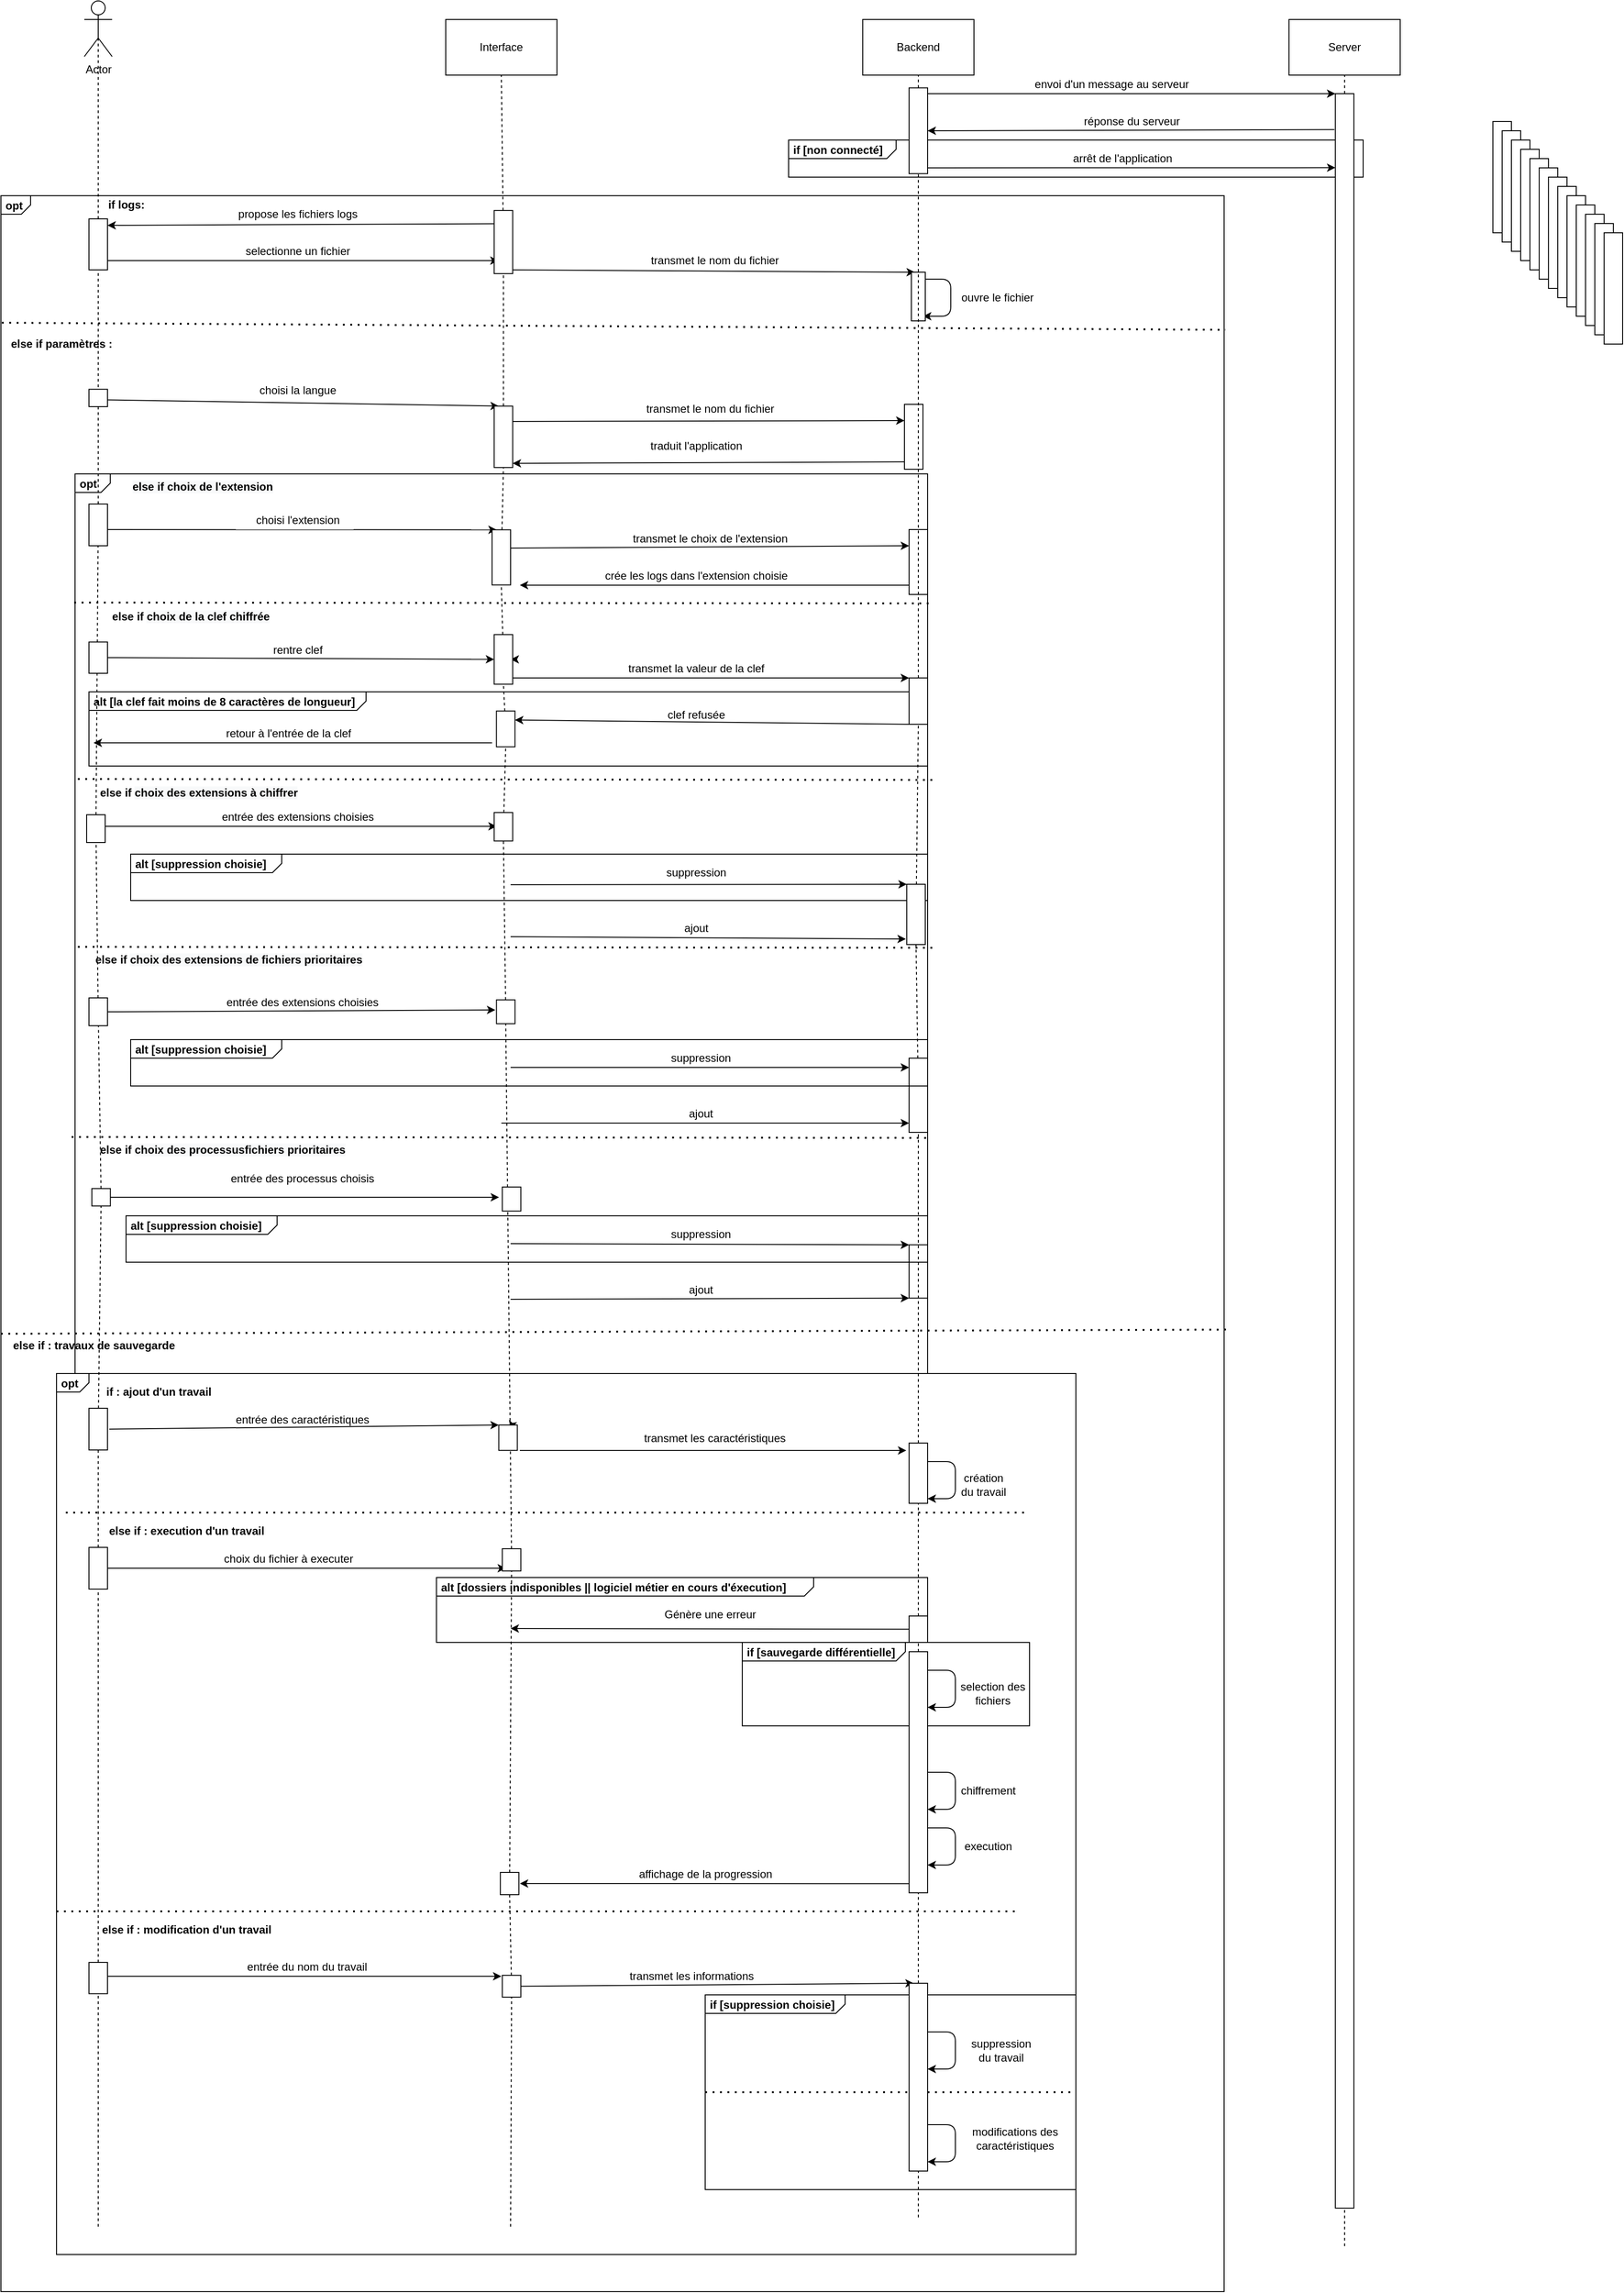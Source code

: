 <mxfile version="13.9.9" type="device"><diagram id="PxsKQjzxq3n8BK28m_Vh" name="Page-1"><mxGraphModel dx="2489" dy="814" grid="1" gridSize="10" guides="1" tooltips="1" connect="1" arrows="1" fold="1" page="1" pageScale="1" pageWidth="827" pageHeight="1169" math="0" shadow="0"><root><mxCell id="0"/><mxCell id="1" parent="0"/><mxCell id="45XpEmSDLMrkVgRj3AmM-132" value="&lt;p style=&quot;margin: 0px ; margin-top: 4px ; margin-left: 5px ; text-align: left&quot;&gt;&lt;b&gt;alt [suppression choisie]&lt;/b&gt;&lt;/p&gt;" style="html=1;shape=mxgraph.sysml.package;overflow=fill;labelX=163;align=left;spacingLeft=5;verticalAlign=top;spacingTop=-3;hachureGap=4;pointerEvents=0;fillColor=none;" vertex="1" parent="1"><mxGeometry x="-40" y="950" width="860" height="50" as="geometry"/></mxCell><mxCell id="ApVem01m_3u2dBKE90FA-76" value="&lt;p style=&quot;margin: 0px ; margin-top: 4px ; margin-left: 5px ; text-align: left&quot;&gt;&lt;b&gt;opt&lt;/b&gt;&lt;/p&gt;" style="html=1;shape=mxgraph.sysml.package;overflow=fill;labelX=32.5;align=left;spacingLeft=5;verticalAlign=top;spacingTop=-3;hachureGap=4;pointerEvents=0;fillColor=none;" parent="1" vertex="1"><mxGeometry x="-180" y="240" width="1320" height="2260" as="geometry"/></mxCell><mxCell id="ApVem01m_3u2dBKE90FA-80" value="&lt;p style=&quot;margin: 0px ; margin-top: 4px ; margin-left: 5px ; text-align: left&quot;&gt;&lt;b&gt;opt&lt;/b&gt;&lt;/p&gt;" style="html=1;shape=mxgraph.sysml.package;overflow=fill;labelX=38;align=left;spacingLeft=5;verticalAlign=top;spacingTop=-3;hachureGap=4;pointerEvents=0;fillColor=none;" parent="1" vertex="1"><mxGeometry x="-100" y="540" width="920" height="970" as="geometry"/></mxCell><mxCell id="45XpEmSDLMrkVgRj3AmM-125" value="&lt;p style=&quot;margin: 0px ; margin-top: 4px ; margin-left: 5px ; text-align: left&quot;&gt;&lt;b&gt;alt [la clef fait moins de 8 caractères de longueur]&lt;/b&gt;&lt;/p&gt;" style="html=1;shape=mxgraph.sysml.package;overflow=fill;labelX=299;align=left;spacingLeft=5;verticalAlign=top;spacingTop=-3;hachureGap=4;pointerEvents=0;fillColor=none;" vertex="1" parent="1"><mxGeometry x="-85" y="775" width="905" height="80" as="geometry"/></mxCell><mxCell id="ApVem01m_3u2dBKE90FA-90" value="&lt;p style=&quot;margin: 0px ; margin-top: 4px ; margin-left: 5px ; text-align: left&quot;&gt;&lt;b&gt;opt&lt;/b&gt;&lt;/p&gt;" style="html=1;shape=mxgraph.sysml.package;overflow=fill;labelX=35;align=left;spacingLeft=5;verticalAlign=top;spacingTop=-3;hachureGap=4;pointerEvents=0;fillColor=none;" parent="1" vertex="1"><mxGeometry x="-120" y="1510" width="1100" height="950" as="geometry"/></mxCell><mxCell id="ApVem01m_3u2dBKE90FA-95" value="&lt;p style=&quot;margin: 0px ; margin-top: 4px ; margin-left: 5px ; text-align: left&quot;&gt;&lt;b&gt;if [sauvegarde différentielle]&lt;/b&gt;&lt;/p&gt;" style="html=1;shape=mxgraph.sysml.package;overflow=fill;labelX=176;align=left;spacingLeft=5;verticalAlign=top;spacingTop=-3;hachureGap=4;pointerEvents=0;fillColor=none;" parent="1" vertex="1"><mxGeometry x="620" y="1800" width="310" height="90" as="geometry"/></mxCell><mxCell id="45XpEmSDLMrkVgRj3AmM-7" value="&lt;p style=&quot;margin: 0px ; margin-top: 4px ; margin-left: 5px ; text-align: left&quot;&gt;&lt;b&gt;if [non connecté]&lt;/b&gt;&lt;/p&gt;" style="html=1;shape=mxgraph.sysml.package;overflow=fill;labelX=116;align=left;spacingLeft=5;verticalAlign=top;spacingTop=-3;hachureGap=4;pointerEvents=0;fillColor=none;" vertex="1" parent="1"><mxGeometry x="670" y="180" width="620" height="40" as="geometry"/></mxCell><mxCell id="ApVem01m_3u2dBKE90FA-92" value="&lt;p style=&quot;margin: 0px ; margin-top: 4px ; margin-left: 5px ; text-align: left&quot;&gt;&lt;b&gt;alt [dossiers indisponibles || logiciel métier en cours d'éxecution]&lt;/b&gt;&lt;/p&gt;" style="html=1;shape=mxgraph.sysml.package;overflow=fill;labelX=407;align=left;spacingLeft=5;verticalAlign=top;spacingTop=-3;hachureGap=4;pointerEvents=0;fillColor=none;" parent="1" vertex="1"><mxGeometry x="290" y="1730" width="530" height="70" as="geometry"/></mxCell><mxCell id="ApVem01m_3u2dBKE90FA-1" value="Actor" style="shape=umlActor;verticalLabelPosition=bottom;verticalAlign=top;html=1;outlineConnect=0;" parent="1" vertex="1"><mxGeometry x="-90" y="30" width="30" height="60" as="geometry"/></mxCell><mxCell id="ApVem01m_3u2dBKE90FA-2" value="Interface" style="rounded=0;whiteSpace=wrap;html=1;" parent="1" vertex="1"><mxGeometry x="300" y="50" width="120" height="60" as="geometry"/></mxCell><mxCell id="ApVem01m_3u2dBKE90FA-3" value="Backend" style="rounded=0;whiteSpace=wrap;html=1;" parent="1" vertex="1"><mxGeometry x="750" y="50" width="120" height="60" as="geometry"/></mxCell><mxCell id="ApVem01m_3u2dBKE90FA-4" value="" style="endArrow=none;dashed=1;html=1;entryX=0.5;entryY=1;entryDx=0;entryDy=0;" parent="1" target="ApVem01m_3u2dBKE90FA-2" edge="1" source="45XpEmSDLMrkVgRj3AmM-65"><mxGeometry width="50" height="50" relative="1" as="geometry"><mxPoint x="370" y="2430" as="sourcePoint"/><mxPoint x="610" y="290" as="targetPoint"/></mxGeometry></mxCell><mxCell id="ApVem01m_3u2dBKE90FA-5" value="" style="endArrow=none;dashed=1;html=1;entryX=0.5;entryY=1;entryDx=0;entryDy=0;" parent="1" target="ApVem01m_3u2dBKE90FA-3" edge="1" source="45XpEmSDLMrkVgRj3AmM-93"><mxGeometry width="50" height="50" relative="1" as="geometry"><mxPoint x="810" y="2420" as="sourcePoint"/><mxPoint x="999.5" y="110" as="targetPoint"/></mxGeometry></mxCell><mxCell id="ApVem01m_3u2dBKE90FA-6" value="" style="endArrow=none;dashed=1;html=1;entryX=0.5;entryY=0.5;entryDx=0;entryDy=0;entryPerimeter=0;" parent="1" target="ApVem01m_3u2dBKE90FA-1" edge="1" source="45XpEmSDLMrkVgRj3AmM-63"><mxGeometry width="50" height="50" relative="1" as="geometry"><mxPoint x="-70" y="2430" as="sourcePoint"/><mxPoint x="610" y="290" as="targetPoint"/></mxGeometry></mxCell><mxCell id="ApVem01m_3u2dBKE90FA-7" value="" style="endArrow=classic;html=1;entryX=0.035;entryY=1;entryDx=0;entryDy=0;entryPerimeter=0;" parent="1" edge="1" target="45XpEmSDLMrkVgRj3AmM-8"><mxGeometry width="50" height="50" relative="1" as="geometry"><mxPoint x="811.5" y="210" as="sourcePoint"/><mxPoint x="1268.5" y="210" as="targetPoint"/></mxGeometry></mxCell><mxCell id="ApVem01m_3u2dBKE90FA-9" value="Server" style="rounded=0;whiteSpace=wrap;html=1;" parent="1" vertex="1"><mxGeometry x="1210" y="50" width="120" height="60" as="geometry"/></mxCell><mxCell id="ApVem01m_3u2dBKE90FA-10" value="" style="endArrow=none;dashed=1;html=1;entryX=0.5;entryY=1;entryDx=0;entryDy=0;" parent="1" target="ApVem01m_3u2dBKE90FA-9" edge="1" source="45XpEmSDLMrkVgRj3AmM-8"><mxGeometry width="50" height="50" relative="1" as="geometry"><mxPoint x="1270" y="2271" as="sourcePoint"/><mxPoint x="580" y="390" as="targetPoint"/></mxGeometry></mxCell><mxCell id="ApVem01m_3u2dBKE90FA-11" value="" style="endArrow=classic;html=1;entryX=0;entryY=1;entryDx=0;entryDy=0;" parent="1" edge="1" target="45XpEmSDLMrkVgRj3AmM-8"><mxGeometry width="50" height="50" relative="1" as="geometry"><mxPoint x="810" y="130" as="sourcePoint"/><mxPoint x="1260" y="130" as="targetPoint"/></mxGeometry></mxCell><mxCell id="ApVem01m_3u2dBKE90FA-12" value="envoi d'un message au serveur&amp;nbsp;" style="text;html=1;align=center;verticalAlign=middle;resizable=0;points=[];autosize=1;" parent="1" vertex="1"><mxGeometry x="925" y="110" width="190" height="20" as="geometry"/></mxCell><mxCell id="ApVem01m_3u2dBKE90FA-13" value="" style="endArrow=classic;html=1;exitX=0.017;exitY=1.05;exitDx=0;exitDy=0;exitPerimeter=0;" parent="1" edge="1" source="45XpEmSDLMrkVgRj3AmM-8"><mxGeometry width="50" height="50" relative="1" as="geometry"><mxPoint x="1270" y="170" as="sourcePoint"/><mxPoint x="820" y="170" as="targetPoint"/></mxGeometry></mxCell><mxCell id="ApVem01m_3u2dBKE90FA-14" value="réponse du serveur" style="text;html=1;align=center;verticalAlign=middle;resizable=0;points=[];autosize=1;" parent="1" vertex="1"><mxGeometry x="980" y="150" width="120" height="20" as="geometry"/></mxCell><mxCell id="ApVem01m_3u2dBKE90FA-15" value="arrêt de l'application" style="text;html=1;align=center;verticalAlign=middle;resizable=0;points=[];autosize=1;" parent="1" vertex="1"><mxGeometry x="970" y="190" width="120" height="20" as="geometry"/></mxCell><mxCell id="ApVem01m_3u2dBKE90FA-16" value="" style="endArrow=classic;html=1;exitX=0.211;exitY=1;exitDx=0;exitDy=0;exitPerimeter=0;entryX=0.127;entryY=0;entryDx=0;entryDy=0;entryPerimeter=0;" parent="1" edge="1" target="45XpEmSDLMrkVgRj3AmM-63" source="45XpEmSDLMrkVgRj3AmM-65"><mxGeometry width="50" height="50" relative="1" as="geometry"><mxPoint x="370" y="270" as="sourcePoint"/><mxPoint x="-60" y="270" as="targetPoint"/></mxGeometry></mxCell><mxCell id="ApVem01m_3u2dBKE90FA-17" value="propose les fichiers logs" style="text;html=1;align=center;verticalAlign=middle;resizable=0;points=[];autosize=1;" parent="1" vertex="1"><mxGeometry x="70" y="250" width="140" height="20" as="geometry"/></mxCell><mxCell id="ApVem01m_3u2dBKE90FA-18" value="" style="endArrow=classic;html=1;" parent="1" edge="1"><mxGeometry width="50" height="50" relative="1" as="geometry"><mxPoint x="-80" y="310" as="sourcePoint"/><mxPoint x="357" y="310" as="targetPoint"/></mxGeometry></mxCell><mxCell id="ApVem01m_3u2dBKE90FA-19" value="selectionne un fichier" style="text;html=1;align=center;verticalAlign=middle;resizable=0;points=[];autosize=1;" parent="1" vertex="1"><mxGeometry x="75" y="290" width="130" height="20" as="geometry"/></mxCell><mxCell id="ApVem01m_3u2dBKE90FA-20" value="" style="endArrow=classic;html=1;entryX=0;entryY=0.75;entryDx=0;entryDy=0;" parent="1" edge="1" target="45XpEmSDLMrkVgRj3AmM-29"><mxGeometry width="50" height="50" relative="1" as="geometry"><mxPoint x="370" y="320" as="sourcePoint"/><mxPoint x="810" y="320" as="targetPoint"/></mxGeometry></mxCell><mxCell id="ApVem01m_3u2dBKE90FA-21" value="transmet le nom du fichier" style="text;html=1;align=center;verticalAlign=middle;resizable=0;points=[];autosize=1;" parent="1" vertex="1"><mxGeometry x="515" y="300" width="150" height="20" as="geometry"/></mxCell><mxCell id="ApVem01m_3u2dBKE90FA-22" value="" style="endArrow=classic;html=1;" parent="1" edge="1"><mxGeometry width="50" height="50" relative="1" as="geometry"><mxPoint x="815" y="330" as="sourcePoint"/><mxPoint x="815" y="370" as="targetPoint"/><Array as="points"><mxPoint x="845" y="330"/><mxPoint x="845" y="370"/></Array></mxGeometry></mxCell><mxCell id="ApVem01m_3u2dBKE90FA-23" value="" style="endArrow=classic;html=1;entryX=0;entryY=0.75;entryDx=0;entryDy=0;" parent="1" edge="1" target="45XpEmSDLMrkVgRj3AmM-67"><mxGeometry width="50" height="50" relative="1" as="geometry"><mxPoint x="-80" y="460" as="sourcePoint"/><mxPoint x="370" y="460" as="targetPoint"/></mxGeometry></mxCell><mxCell id="ApVem01m_3u2dBKE90FA-24" value="choisi la langue" style="text;html=1;align=center;verticalAlign=middle;resizable=0;points=[];autosize=1;" parent="1" vertex="1"><mxGeometry x="90" y="440" width="100" height="20" as="geometry"/></mxCell><mxCell id="ApVem01m_3u2dBKE90FA-25" value="transmet le nom du fichier" style="text;html=1;align=center;verticalAlign=middle;resizable=0;points=[];autosize=1;" parent="1" vertex="1"><mxGeometry x="510" y="460" width="150" height="20" as="geometry"/></mxCell><mxCell id="ApVem01m_3u2dBKE90FA-26" value="" style="endArrow=classic;html=1;entryX=0.25;entryY=1;entryDx=0;entryDy=0;exitX=0.25;exitY=0;exitDx=0;exitDy=0;" parent="1" edge="1" target="45XpEmSDLMrkVgRj3AmM-33" source="45XpEmSDLMrkVgRj3AmM-67"><mxGeometry width="50" height="50" relative="1" as="geometry"><mxPoint x="380" y="483" as="sourcePoint"/><mxPoint x="810" y="480" as="targetPoint"/></mxGeometry></mxCell><mxCell id="ApVem01m_3u2dBKE90FA-27" value="" style="endArrow=classic;html=1;entryX=0.932;entryY=0;entryDx=0;entryDy=0;entryPerimeter=0;exitX=0.886;exitY=0.95;exitDx=0;exitDy=0;exitPerimeter=0;" parent="1" edge="1" target="45XpEmSDLMrkVgRj3AmM-67" source="45XpEmSDLMrkVgRj3AmM-33"><mxGeometry width="50" height="50" relative="1" as="geometry"><mxPoint x="810" y="520" as="sourcePoint"/><mxPoint x="370" y="520" as="targetPoint"/></mxGeometry></mxCell><mxCell id="ApVem01m_3u2dBKE90FA-28" value="traduit l'application" style="text;html=1;align=center;verticalAlign=middle;resizable=0;points=[];autosize=1;" parent="1" vertex="1"><mxGeometry x="515" y="500" width="110" height="20" as="geometry"/></mxCell><mxCell id="ApVem01m_3u2dBKE90FA-29" value="" style="endArrow=classic;html=1;exitX=0.611;exitY=0.25;exitDx=0;exitDy=0;exitPerimeter=0;entryX=0;entryY=0.75;entryDx=0;entryDy=0;" parent="1" edge="1" target="45XpEmSDLMrkVgRj3AmM-71" source="45XpEmSDLMrkVgRj3AmM-49"><mxGeometry width="50" height="50" relative="1" as="geometry"><mxPoint x="-60" y="600" as="sourcePoint"/><mxPoint x="340" y="600" as="targetPoint"/></mxGeometry></mxCell><mxCell id="ApVem01m_3u2dBKE90FA-30" value="choisi l'extension" style="text;html=1;align=center;verticalAlign=middle;resizable=0;points=[];autosize=1;" parent="1" vertex="1"><mxGeometry x="85" y="580" width="110" height="20" as="geometry"/></mxCell><mxCell id="ApVem01m_3u2dBKE90FA-31" value="transmet le choix de l'extension" style="text;html=1;align=center;verticalAlign=middle;resizable=0;points=[];autosize=1;" parent="1" vertex="1"><mxGeometry x="495" y="600" width="180" height="20" as="geometry"/></mxCell><mxCell id="ApVem01m_3u2dBKE90FA-32" value="" style="endArrow=classic;html=1;entryX=0.25;entryY=1;entryDx=0;entryDy=0;" parent="1" edge="1" target="45XpEmSDLMrkVgRj3AmM-32"><mxGeometry width="50" height="50" relative="1" as="geometry"><mxPoint x="370" y="620" as="sourcePoint"/><mxPoint x="770" y="620" as="targetPoint"/></mxGeometry></mxCell><mxCell id="ApVem01m_3u2dBKE90FA-33" value="" style="endArrow=classic;html=1;exitX=0.857;exitY=0.9;exitDx=0;exitDy=0;exitPerimeter=0;" parent="1" edge="1" source="45XpEmSDLMrkVgRj3AmM-32"><mxGeometry width="50" height="50" relative="1" as="geometry"><mxPoint x="780" y="660" as="sourcePoint"/><mxPoint x="380" y="660" as="targetPoint"/></mxGeometry></mxCell><mxCell id="ApVem01m_3u2dBKE90FA-34" value="crée les logs dans l'extension choisie" style="text;html=1;align=center;verticalAlign=middle;resizable=0;points=[];autosize=1;" parent="1" vertex="1"><mxGeometry x="465" y="640" width="210" height="20" as="geometry"/></mxCell><mxCell id="ApVem01m_3u2dBKE90FA-35" value="" style="endArrow=classic;html=1;exitX=0.5;exitY=0;exitDx=0;exitDy=0;" parent="1" edge="1" source="45XpEmSDLMrkVgRj3AmM-70"><mxGeometry width="50" height="50" relative="1" as="geometry"><mxPoint x="-50" y="740" as="sourcePoint"/><mxPoint x="370" y="740" as="targetPoint"/></mxGeometry></mxCell><mxCell id="ApVem01m_3u2dBKE90FA-36" value="rentre clef" style="text;html=1;align=center;verticalAlign=middle;resizable=0;points=[];autosize=1;" parent="1" vertex="1"><mxGeometry x="105" y="720" width="70" height="20" as="geometry"/></mxCell><mxCell id="ApVem01m_3u2dBKE90FA-37" value="" style="endArrow=classic;html=1;entryX=0;entryY=1;entryDx=0;entryDy=0;" parent="1" edge="1" target="45XpEmSDLMrkVgRj3AmM-31"><mxGeometry width="50" height="50" relative="1" as="geometry"><mxPoint x="370" y="760" as="sourcePoint"/><mxPoint x="790" y="760" as="targetPoint"/></mxGeometry></mxCell><mxCell id="ApVem01m_3u2dBKE90FA-38" value="transmet la valeur de la clef" style="text;html=1;align=center;verticalAlign=middle;resizable=0;points=[];autosize=1;" parent="1" vertex="1"><mxGeometry x="490" y="740" width="160" height="20" as="geometry"/></mxCell><mxCell id="ApVem01m_3u2dBKE90FA-39" value="" style="endArrow=classic;html=1;exitX=1;exitY=1;exitDx=0;exitDy=0;entryX=0.25;entryY=0;entryDx=0;entryDy=0;" parent="1" edge="1" target="45XpEmSDLMrkVgRj3AmM-74" source="45XpEmSDLMrkVgRj3AmM-31"><mxGeometry width="50" height="50" relative="1" as="geometry"><mxPoint x="780" y="810" as="sourcePoint"/><mxPoint x="400" y="810" as="targetPoint"/></mxGeometry></mxCell><mxCell id="ApVem01m_3u2dBKE90FA-40" value="clef refusée" style="text;html=1;align=center;verticalAlign=middle;resizable=0;points=[];autosize=1;" parent="1" vertex="1"><mxGeometry x="530" y="790" width="80" height="20" as="geometry"/></mxCell><mxCell id="ApVem01m_3u2dBKE90FA-41" value="" style="endArrow=classic;html=1;" parent="1" edge="1"><mxGeometry width="50" height="50" relative="1" as="geometry"><mxPoint x="350" y="830" as="sourcePoint"/><mxPoint x="-80" y="830" as="targetPoint"/></mxGeometry></mxCell><mxCell id="ApVem01m_3u2dBKE90FA-42" value="retour à l'entrée de la clef" style="text;html=1;align=center;verticalAlign=middle;resizable=0;points=[];autosize=1;" parent="1" vertex="1"><mxGeometry x="55" y="810" width="150" height="20" as="geometry"/></mxCell><mxCell id="ApVem01m_3u2dBKE90FA-43" value="" style="endArrow=classic;html=1;" parent="1" edge="1"><mxGeometry width="50" height="50" relative="1" as="geometry"><mxPoint x="-70" y="920" as="sourcePoint"/><mxPoint x="355" y="920" as="targetPoint"/></mxGeometry></mxCell><mxCell id="ApVem01m_3u2dBKE90FA-44" value="entrée des extensions choisies" style="text;html=1;align=center;verticalAlign=middle;resizable=0;points=[];autosize=1;" parent="1" vertex="1"><mxGeometry x="50" y="900" width="180" height="20" as="geometry"/></mxCell><mxCell id="ApVem01m_3u2dBKE90FA-45" value="" style="endArrow=classic;html=1;entryX=0;entryY=1;entryDx=0;entryDy=0;" parent="1" edge="1" target="45XpEmSDLMrkVgRj3AmM-30"><mxGeometry width="50" height="50" relative="1" as="geometry"><mxPoint x="370" y="983" as="sourcePoint"/><mxPoint x="790" y="980" as="targetPoint"/></mxGeometry></mxCell><mxCell id="ApVem01m_3u2dBKE90FA-46" value="" style="endArrow=classic;html=1;entryX=0.908;entryY=1.05;entryDx=0;entryDy=0;entryPerimeter=0;" parent="1" edge="1" target="45XpEmSDLMrkVgRj3AmM-30"><mxGeometry width="50" height="50" relative="1" as="geometry"><mxPoint x="370" y="1039" as="sourcePoint"/><mxPoint x="810" y="1040" as="targetPoint"/></mxGeometry></mxCell><mxCell id="ApVem01m_3u2dBKE90FA-47" value="suppression" style="text;html=1;align=center;verticalAlign=middle;resizable=0;points=[];autosize=1;" parent="1" vertex="1"><mxGeometry x="530" y="960" width="80" height="20" as="geometry"/></mxCell><mxCell id="ApVem01m_3u2dBKE90FA-48" value="ajout" style="text;html=1;align=center;verticalAlign=middle;resizable=0;points=[];autosize=1;" parent="1" vertex="1"><mxGeometry x="550" y="1020" width="40" height="20" as="geometry"/></mxCell><mxCell id="ApVem01m_3u2dBKE90FA-49" value="" style="endArrow=classic;html=1;entryX=0.422;entryY=1.063;entryDx=0;entryDy=0;entryPerimeter=0;exitX=0.5;exitY=0;exitDx=0;exitDy=0;" parent="1" edge="1" target="45XpEmSDLMrkVgRj3AmM-79" source="45XpEmSDLMrkVgRj3AmM-54"><mxGeometry width="50" height="50" relative="1" as="geometry"><mxPoint x="-40" y="1120" as="sourcePoint"/><mxPoint x="370" y="1120" as="targetPoint"/></mxGeometry></mxCell><mxCell id="ApVem01m_3u2dBKE90FA-50" value="entrée des extensions choisies" style="text;html=1;align=center;verticalAlign=middle;resizable=0;points=[];autosize=1;" parent="1" vertex="1"><mxGeometry x="55" y="1100" width="180" height="20" as="geometry"/></mxCell><mxCell id="ApVem01m_3u2dBKE90FA-51" value="" style="endArrow=classic;html=1;" parent="1" edge="1"><mxGeometry width="50" height="50" relative="1" as="geometry"><mxPoint x="370" y="1180" as="sourcePoint"/><mxPoint x="800" y="1180" as="targetPoint"/></mxGeometry></mxCell><mxCell id="ApVem01m_3u2dBKE90FA-52" value="" style="endArrow=classic;html=1;" parent="1" edge="1"><mxGeometry width="50" height="50" relative="1" as="geometry"><mxPoint x="360" y="1240" as="sourcePoint"/><mxPoint x="800" y="1240" as="targetPoint"/></mxGeometry></mxCell><mxCell id="ApVem01m_3u2dBKE90FA-53" value="suppression" style="text;html=1;align=center;verticalAlign=middle;resizable=0;points=[];autosize=1;" parent="1" vertex="1"><mxGeometry x="535" y="1160" width="80" height="20" as="geometry"/></mxCell><mxCell id="ApVem01m_3u2dBKE90FA-54" value="ajout" style="text;html=1;align=center;verticalAlign=middle;resizable=0;points=[];autosize=1;" parent="1" vertex="1"><mxGeometry x="555" y="1220" width="40" height="20" as="geometry"/></mxCell><mxCell id="ApVem01m_3u2dBKE90FA-55" value="" style="endArrow=classic;html=1;" parent="1" edge="1" source="45XpEmSDLMrkVgRj3AmM-83"><mxGeometry width="50" height="50" relative="1" as="geometry"><mxPoint x="-63" y="1570" as="sourcePoint"/><mxPoint x="370" y="1570" as="targetPoint"/></mxGeometry></mxCell><mxCell id="ApVem01m_3u2dBKE90FA-56" value="entrée des processus choisis" style="text;html=1;align=center;verticalAlign=middle;resizable=0;points=[];autosize=1;" parent="1" vertex="1"><mxGeometry x="60" y="1290" width="170" height="20" as="geometry"/></mxCell><mxCell id="ApVem01m_3u2dBKE90FA-57" value="" style="endArrow=classic;html=1;entryX=0;entryY=1;entryDx=0;entryDy=0;" parent="1" edge="1" target="45XpEmSDLMrkVgRj3AmM-12"><mxGeometry width="50" height="50" relative="1" as="geometry"><mxPoint x="370" y="1370" as="sourcePoint"/><mxPoint x="790" y="1370" as="targetPoint"/></mxGeometry></mxCell><mxCell id="ApVem01m_3u2dBKE90FA-58" value="" style="endArrow=classic;html=1;entryX=1;entryY=1;entryDx=0;entryDy=0;" parent="1" edge="1" target="45XpEmSDLMrkVgRj3AmM-12"><mxGeometry width="50" height="50" relative="1" as="geometry"><mxPoint x="370" y="1430" as="sourcePoint"/><mxPoint x="790" y="1430" as="targetPoint"/></mxGeometry></mxCell><mxCell id="ApVem01m_3u2dBKE90FA-59" value="suppression" style="text;html=1;align=center;verticalAlign=middle;resizable=0;points=[];autosize=1;" parent="1" vertex="1"><mxGeometry x="535" y="1350" width="80" height="20" as="geometry"/></mxCell><mxCell id="ApVem01m_3u2dBKE90FA-60" value="ajout" style="text;html=1;align=center;verticalAlign=middle;resizable=0;points=[];autosize=1;" parent="1" vertex="1"><mxGeometry x="555" y="1410" width="40" height="20" as="geometry"/></mxCell><mxCell id="ApVem01m_3u2dBKE90FA-62" value="" style="endArrow=classic;html=1;exitX=0.5;exitY=0;exitDx=0;exitDy=0;" parent="1" edge="1" source="45XpEmSDLMrkVgRj3AmM-56"><mxGeometry width="50" height="50" relative="1" as="geometry"><mxPoint x="-52.5" y="1320" as="sourcePoint"/><mxPoint x="357.5" y="1320" as="targetPoint"/></mxGeometry></mxCell><mxCell id="ApVem01m_3u2dBKE90FA-63" value="" style="endArrow=classic;html=1;" parent="1" edge="1"><mxGeometry width="50" height="50" relative="1" as="geometry"><mxPoint x="380" y="1593" as="sourcePoint"/><mxPoint x="797" y="1593" as="targetPoint"/></mxGeometry></mxCell><mxCell id="ApVem01m_3u2dBKE90FA-64" value="" style="endArrow=classic;html=1;" parent="1" edge="1"><mxGeometry width="50" height="50" relative="1" as="geometry"><mxPoint x="820" y="1605" as="sourcePoint"/><mxPoint x="820" y="1645" as="targetPoint"/><Array as="points"><mxPoint x="850" y="1605"/><mxPoint x="850" y="1645"/></Array></mxGeometry></mxCell><mxCell id="ApVem01m_3u2dBKE90FA-65" value="entrée des caractéristiques" style="text;html=1;align=center;verticalAlign=middle;resizable=0;points=[];autosize=1;" parent="1" vertex="1"><mxGeometry x="65" y="1550" width="160" height="20" as="geometry"/></mxCell><mxCell id="ApVem01m_3u2dBKE90FA-66" value="transmet les caractéristiques" style="text;html=1;align=center;verticalAlign=middle;resizable=0;points=[];autosize=1;" parent="1" vertex="1"><mxGeometry x="505" y="1570" width="170" height="20" as="geometry"/></mxCell><mxCell id="ApVem01m_3u2dBKE90FA-67" value="création &lt;br&gt;du travail" style="text;html=1;align=center;verticalAlign=middle;resizable=0;points=[];autosize=1;" parent="1" vertex="1"><mxGeometry x="850" y="1615" width="60" height="30" as="geometry"/></mxCell><mxCell id="ApVem01m_3u2dBKE90FA-68" value="" style="endArrow=classic;html=1;" parent="1" edge="1"><mxGeometry width="50" height="50" relative="1" as="geometry"><mxPoint x="-75" y="1720" as="sourcePoint"/><mxPoint x="365" y="1720" as="targetPoint"/></mxGeometry></mxCell><mxCell id="ApVem01m_3u2dBKE90FA-69" value="" style="endArrow=classic;html=1;exitX=0.5;exitY=1;exitDx=0;exitDy=0;" parent="1" edge="1" source="45XpEmSDLMrkVgRj3AmM-87"><mxGeometry width="50" height="50" relative="1" as="geometry"><mxPoint x="790" y="1785" as="sourcePoint"/><mxPoint x="370" y="1785" as="targetPoint"/></mxGeometry></mxCell><mxCell id="ApVem01m_3u2dBKE90FA-70" value="Génère une erreur" style="text;html=1;align=center;verticalAlign=middle;resizable=0;points=[];autosize=1;" parent="1" vertex="1"><mxGeometry x="530" y="1760" width="110" height="20" as="geometry"/></mxCell><mxCell id="ApVem01m_3u2dBKE90FA-71" value="choix du fichier à executer" style="text;html=1;align=center;verticalAlign=middle;resizable=0;points=[];autosize=1;" parent="1" vertex="1"><mxGeometry x="55" y="1700" width="150" height="20" as="geometry"/></mxCell><mxCell id="ApVem01m_3u2dBKE90FA-72" value="" style="endArrow=classic;html=1;" parent="1" edge="1"><mxGeometry width="50" height="50" relative="1" as="geometry"><mxPoint x="820" y="1940" as="sourcePoint"/><mxPoint x="820" y="1980" as="targetPoint"/><Array as="points"><mxPoint x="850" y="1940"/><mxPoint x="850" y="1980"/></Array></mxGeometry></mxCell><mxCell id="ApVem01m_3u2dBKE90FA-73" value="" style="endArrow=classic;html=1;" parent="1" edge="1"><mxGeometry width="50" height="50" relative="1" as="geometry"><mxPoint x="820" y="2000" as="sourcePoint"/><mxPoint x="820" y="2040" as="targetPoint"/><Array as="points"><mxPoint x="850" y="2000"/><mxPoint x="850" y="2040"/></Array></mxGeometry></mxCell><mxCell id="ApVem01m_3u2dBKE90FA-74" value="chiffrement" style="text;html=1;align=center;verticalAlign=middle;resizable=0;points=[];autosize=1;" parent="1" vertex="1"><mxGeometry x="850" y="1950" width="70" height="20" as="geometry"/></mxCell><mxCell id="ApVem01m_3u2dBKE90FA-75" value="execution" style="text;html=1;align=center;verticalAlign=middle;resizable=0;points=[];autosize=1;" parent="1" vertex="1"><mxGeometry x="850" y="2010" width="70" height="20" as="geometry"/></mxCell><mxCell id="ApVem01m_3u2dBKE90FA-77" value="ouvre le fichier" style="text;html=1;align=center;verticalAlign=middle;resizable=0;points=[];autosize=1;" parent="1" vertex="1"><mxGeometry x="850" y="340" width="90" height="20" as="geometry"/></mxCell><mxCell id="ApVem01m_3u2dBKE90FA-93" value="" style="endArrow=classic;html=1;" parent="1" edge="1"><mxGeometry width="50" height="50" relative="1" as="geometry"><mxPoint x="820" y="1830" as="sourcePoint"/><mxPoint x="820" y="1870" as="targetPoint"/><Array as="points"><mxPoint x="850" y="1830"/><mxPoint x="850" y="1870"/></Array></mxGeometry></mxCell><mxCell id="ApVem01m_3u2dBKE90FA-94" value="selection des &lt;br&gt;fichiers" style="text;html=1;align=center;verticalAlign=middle;resizable=0;points=[];autosize=1;" parent="1" vertex="1"><mxGeometry x="845" y="1840" width="90" height="30" as="geometry"/></mxCell><mxCell id="ApVem01m_3u2dBKE90FA-96" value="" style="endArrow=classic;html=1;" parent="1" edge="1"><mxGeometry width="50" height="50" relative="1" as="geometry"><mxPoint x="-70" y="2160" as="sourcePoint"/><mxPoint x="360" y="2160" as="targetPoint"/></mxGeometry></mxCell><mxCell id="ApVem01m_3u2dBKE90FA-97" value="entrée du nom du travail" style="text;html=1;align=center;verticalAlign=middle;resizable=0;points=[];autosize=1;" parent="1" vertex="1"><mxGeometry x="80" y="2140" width="140" height="20" as="geometry"/></mxCell><mxCell id="ApVem01m_3u2dBKE90FA-98" value="" style="endArrow=classic;html=1;entryX=0;entryY=0.75;entryDx=0;entryDy=0;exitX=0.5;exitY=0;exitDx=0;exitDy=0;" parent="1" edge="1" target="45XpEmSDLMrkVgRj3AmM-46" source="45XpEmSDLMrkVgRj3AmM-91"><mxGeometry width="50" height="50" relative="1" as="geometry"><mxPoint x="370" y="2170" as="sourcePoint"/><mxPoint x="810" y="2170" as="targetPoint"/></mxGeometry></mxCell><mxCell id="ApVem01m_3u2dBKE90FA-99" value="transmet les informations" style="text;html=1;align=center;verticalAlign=middle;resizable=0;points=[];autosize=1;" parent="1" vertex="1"><mxGeometry x="490" y="2150" width="150" height="20" as="geometry"/></mxCell><mxCell id="ApVem01m_3u2dBKE90FA-100" value="&lt;p style=&quot;margin: 0px ; margin-top: 4px ; margin-left: 5px ; text-align: left&quot;&gt;&lt;b&gt;if [suppression choisie]&lt;/b&gt;&lt;/p&gt;" style="html=1;shape=mxgraph.sysml.package;overflow=fill;labelX=151;align=left;spacingLeft=5;verticalAlign=top;spacingTop=-3;hachureGap=4;pointerEvents=0;fillColor=none;" parent="1" vertex="1"><mxGeometry x="580" y="2180" width="400" height="210" as="geometry"/></mxCell><mxCell id="ApVem01m_3u2dBKE90FA-101" value="" style="endArrow=none;dashed=1;html=1;dashPattern=1 3;strokeWidth=2;exitX=0;exitY=0.5;exitDx=0;exitDy=0;exitPerimeter=0;entryX=1;entryY=0.5;entryDx=0;entryDy=0;entryPerimeter=0;" parent="1" source="ApVem01m_3u2dBKE90FA-100" target="ApVem01m_3u2dBKE90FA-100" edge="1"><mxGeometry width="50" height="50" relative="1" as="geometry"><mxPoint x="560" y="2100" as="sourcePoint"/><mxPoint x="610" y="2050" as="targetPoint"/></mxGeometry></mxCell><mxCell id="ApVem01m_3u2dBKE90FA-102" value="" style="endArrow=classic;html=1;" parent="1" edge="1"><mxGeometry width="50" height="50" relative="1" as="geometry"><mxPoint x="820" y="2220" as="sourcePoint"/><mxPoint x="820" y="2260" as="targetPoint"/><Array as="points"><mxPoint x="850" y="2220"/><mxPoint x="850" y="2260"/></Array></mxGeometry></mxCell><mxCell id="ApVem01m_3u2dBKE90FA-103" value="" style="endArrow=classic;html=1;" parent="1" edge="1"><mxGeometry width="50" height="50" relative="1" as="geometry"><mxPoint x="820" y="2320" as="sourcePoint"/><mxPoint x="820" y="2360" as="targetPoint"/><Array as="points"><mxPoint x="850" y="2320"/><mxPoint x="850" y="2360"/></Array></mxGeometry></mxCell><mxCell id="ApVem01m_3u2dBKE90FA-104" value="suppression &lt;br&gt;du travail" style="text;html=1;align=center;verticalAlign=middle;resizable=0;points=[];autosize=1;" parent="1" vertex="1"><mxGeometry x="858.5" y="2225" width="80" height="30" as="geometry"/></mxCell><mxCell id="ApVem01m_3u2dBKE90FA-105" value="modifications des &lt;br&gt;caractéristiques" style="text;html=1;align=center;verticalAlign=middle;resizable=0;points=[];autosize=1;" parent="1" vertex="1"><mxGeometry x="858.5" y="2320" width="110" height="30" as="geometry"/></mxCell><mxCell id="45XpEmSDLMrkVgRj3AmM-1" value="" style="endArrow=classic;html=1;exitX=0.962;exitY=1;exitDx=0;exitDy=0;exitPerimeter=0;" edge="1" parent="1" source="45XpEmSDLMrkVgRj3AmM-27"><mxGeometry width="50" height="50" relative="1" as="geometry"><mxPoint x="810" y="2070" as="sourcePoint"/><mxPoint x="380" y="2060" as="targetPoint"/></mxGeometry></mxCell><mxCell id="45XpEmSDLMrkVgRj3AmM-2" value="affichage de la progression" style="text;html=1;align=center;verticalAlign=middle;resizable=0;points=[];autosize=1;" vertex="1" parent="1"><mxGeometry x="500" y="2040" width="160" height="20" as="geometry"/></mxCell><mxCell id="45XpEmSDLMrkVgRj3AmM-8" value="" style="rounded=0;whiteSpace=wrap;html=1;rotation=90;" vertex="1" parent="1"><mxGeometry x="130" y="1260" width="2280" height="20" as="geometry"/></mxCell><mxCell id="45XpEmSDLMrkVgRj3AmM-11" value="" style="endArrow=none;dashed=1;html=1;entryX=1;entryY=0.5;entryDx=0;entryDy=0;" edge="1" parent="1" target="45XpEmSDLMrkVgRj3AmM-8"><mxGeometry width="50" height="50" relative="1" as="geometry"><mxPoint x="1270" y="2451" as="sourcePoint"/><mxPoint x="1270" y="110" as="targetPoint"/></mxGeometry></mxCell><mxCell id="45XpEmSDLMrkVgRj3AmM-12" value="" style="rounded=0;whiteSpace=wrap;html=1;rotation=90;" vertex="1" parent="1"><mxGeometry x="781.25" y="1390" width="57.5" height="20" as="geometry"/></mxCell><mxCell id="45XpEmSDLMrkVgRj3AmM-14" value="" style="rounded=0;whiteSpace=wrap;html=1;rotation=90;" vertex="1" parent="1"><mxGeometry x="1380" y="210" width="120" height="20" as="geometry"/></mxCell><mxCell id="45XpEmSDLMrkVgRj3AmM-15" value="" style="rounded=0;whiteSpace=wrap;html=1;rotation=90;" vertex="1" parent="1"><mxGeometry x="1390" y="220" width="120" height="20" as="geometry"/></mxCell><mxCell id="45XpEmSDLMrkVgRj3AmM-16" value="" style="rounded=0;whiteSpace=wrap;html=1;rotation=90;" vertex="1" parent="1"><mxGeometry x="1400" y="230" width="120" height="20" as="geometry"/></mxCell><mxCell id="45XpEmSDLMrkVgRj3AmM-17" value="" style="rounded=0;whiteSpace=wrap;html=1;rotation=90;" vertex="1" parent="1"><mxGeometry x="1410" y="240" width="120" height="20" as="geometry"/></mxCell><mxCell id="45XpEmSDLMrkVgRj3AmM-18" value="" style="rounded=0;whiteSpace=wrap;html=1;rotation=90;" vertex="1" parent="1"><mxGeometry x="1420" y="250" width="120" height="20" as="geometry"/></mxCell><mxCell id="45XpEmSDLMrkVgRj3AmM-19" value="" style="rounded=0;whiteSpace=wrap;html=1;rotation=90;" vertex="1" parent="1"><mxGeometry x="1430" y="260" width="120" height="20" as="geometry"/></mxCell><mxCell id="45XpEmSDLMrkVgRj3AmM-20" value="" style="rounded=0;whiteSpace=wrap;html=1;rotation=90;" vertex="1" parent="1"><mxGeometry x="1440" y="270" width="120" height="20" as="geometry"/></mxCell><mxCell id="45XpEmSDLMrkVgRj3AmM-21" value="" style="rounded=0;whiteSpace=wrap;html=1;rotation=90;" vertex="1" parent="1"><mxGeometry x="1450" y="280" width="120" height="20" as="geometry"/></mxCell><mxCell id="45XpEmSDLMrkVgRj3AmM-22" value="" style="rounded=0;whiteSpace=wrap;html=1;rotation=90;" vertex="1" parent="1"><mxGeometry x="1460" y="290" width="120" height="20" as="geometry"/></mxCell><mxCell id="45XpEmSDLMrkVgRj3AmM-23" value="" style="rounded=0;whiteSpace=wrap;html=1;rotation=90;" vertex="1" parent="1"><mxGeometry x="1470" y="300" width="120" height="20" as="geometry"/></mxCell><mxCell id="45XpEmSDLMrkVgRj3AmM-24" value="" style="rounded=0;whiteSpace=wrap;html=1;rotation=90;" vertex="1" parent="1"><mxGeometry x="1480" y="310" width="120" height="20" as="geometry"/></mxCell><mxCell id="45XpEmSDLMrkVgRj3AmM-25" value="" style="rounded=0;whiteSpace=wrap;html=1;rotation=90;" vertex="1" parent="1"><mxGeometry x="1490" y="320" width="120" height="20" as="geometry"/></mxCell><mxCell id="45XpEmSDLMrkVgRj3AmM-26" value="" style="rounded=0;whiteSpace=wrap;html=1;rotation=90;" vertex="1" parent="1"><mxGeometry x="1500" y="330" width="120" height="20" as="geometry"/></mxCell><mxCell id="45XpEmSDLMrkVgRj3AmM-29" value="" style="rounded=0;whiteSpace=wrap;html=1;rotation=90;" vertex="1" parent="1"><mxGeometry x="783.75" y="341.25" width="52.5" height="15" as="geometry"/></mxCell><mxCell id="45XpEmSDLMrkVgRj3AmM-32" value="" style="rounded=0;whiteSpace=wrap;html=1;rotation=90;" vertex="1" parent="1"><mxGeometry x="775" y="625" width="70" height="20" as="geometry"/></mxCell><mxCell id="45XpEmSDLMrkVgRj3AmM-33" value="" style="rounded=0;whiteSpace=wrap;html=1;rotation=90;" vertex="1" parent="1"><mxGeometry x="770" y="490" width="70" height="20" as="geometry"/></mxCell><mxCell id="45XpEmSDLMrkVgRj3AmM-31" value="" style="rounded=0;whiteSpace=wrap;html=1;rotation=90;" vertex="1" parent="1"><mxGeometry x="785" y="775" width="50" height="20" as="geometry"/></mxCell><mxCell id="45XpEmSDLMrkVgRj3AmM-28" value="" style="rounded=0;whiteSpace=wrap;html=1;rotation=90;" vertex="1" parent="1"><mxGeometry x="770" y="1200" width="80" height="20" as="geometry"/></mxCell><mxCell id="45XpEmSDLMrkVgRj3AmM-41" value="" style="endArrow=none;dashed=1;html=1;entryX=1;entryY=0.5;entryDx=0;entryDy=0;" edge="1" parent="1" source="45XpEmSDLMrkVgRj3AmM-13" target="45XpEmSDLMrkVgRj3AmM-28"><mxGeometry width="50" height="50" relative="1" as="geometry"><mxPoint x="810" y="2420" as="sourcePoint"/><mxPoint x="810" y="830" as="targetPoint"/></mxGeometry></mxCell><mxCell id="45XpEmSDLMrkVgRj3AmM-13" value="" style="rounded=0;whiteSpace=wrap;html=1;rotation=90;" vertex="1" parent="1"><mxGeometry x="777.5" y="1607.5" width="65" height="20" as="geometry"/></mxCell><mxCell id="45XpEmSDLMrkVgRj3AmM-43" value="" style="endArrow=none;dashed=1;html=1;entryX=1;entryY=0.5;entryDx=0;entryDy=0;" edge="1" parent="1" source="45XpEmSDLMrkVgRj3AmM-87" target="45XpEmSDLMrkVgRj3AmM-13"><mxGeometry width="50" height="50" relative="1" as="geometry"><mxPoint x="810" y="2420" as="sourcePoint"/><mxPoint x="810" y="1250" as="targetPoint"/></mxGeometry></mxCell><mxCell id="45XpEmSDLMrkVgRj3AmM-27" value="" style="rounded=0;whiteSpace=wrap;html=1;rotation=90;" vertex="1" parent="1"><mxGeometry x="680" y="1930" width="260" height="20" as="geometry"/></mxCell><mxCell id="45XpEmSDLMrkVgRj3AmM-44" value="" style="endArrow=none;dashed=1;html=1;entryX=1;entryY=0.5;entryDx=0;entryDy=0;" edge="1" parent="1" source="45XpEmSDLMrkVgRj3AmM-46" target="45XpEmSDLMrkVgRj3AmM-27"><mxGeometry width="50" height="50" relative="1" as="geometry"><mxPoint x="810" y="2420" as="sourcePoint"/><mxPoint x="810" y="1660" as="targetPoint"/></mxGeometry></mxCell><mxCell id="45XpEmSDLMrkVgRj3AmM-46" value="" style="rounded=0;whiteSpace=wrap;html=1;rotation=90;" vertex="1" parent="1"><mxGeometry x="708.75" y="2258.75" width="202.5" height="20" as="geometry"/></mxCell><mxCell id="45XpEmSDLMrkVgRj3AmM-47" value="" style="endArrow=none;dashed=1;html=1;entryX=1;entryY=0.5;entryDx=0;entryDy=0;" edge="1" parent="1" target="45XpEmSDLMrkVgRj3AmM-46"><mxGeometry width="50" height="50" relative="1" as="geometry"><mxPoint x="810" y="2420" as="sourcePoint"/><mxPoint x="810" y="2070" as="targetPoint"/></mxGeometry></mxCell><mxCell id="45XpEmSDLMrkVgRj3AmM-38" value="" style="endArrow=none;dashed=1;html=1;entryX=1;entryY=0.5;entryDx=0;entryDy=0;" edge="1" parent="1" source="45XpEmSDLMrkVgRj3AmM-30" target="45XpEmSDLMrkVgRj3AmM-31"><mxGeometry width="50" height="50" relative="1" as="geometry"><mxPoint x="810" y="2420" as="sourcePoint"/><mxPoint x="810" y="110" as="targetPoint"/></mxGeometry></mxCell><mxCell id="45XpEmSDLMrkVgRj3AmM-50" value="" style="endArrow=none;dashed=1;html=1;entryX=0.5;entryY=0.5;entryDx=0;entryDy=0;entryPerimeter=0;" edge="1" parent="1" source="45XpEmSDLMrkVgRj3AmM-52" target="45XpEmSDLMrkVgRj3AmM-49"><mxGeometry width="50" height="50" relative="1" as="geometry"><mxPoint x="-70" y="2430" as="sourcePoint"/><mxPoint x="-75" y="60" as="targetPoint"/></mxGeometry></mxCell><mxCell id="45XpEmSDLMrkVgRj3AmM-49" value="" style="rounded=0;whiteSpace=wrap;html=1;rotation=90;" vertex="1" parent="1"><mxGeometry x="-97.5" y="585" width="45" height="20" as="geometry"/></mxCell><mxCell id="45XpEmSDLMrkVgRj3AmM-51" value="" style="rounded=0;whiteSpace=wrap;html=1;rotation=90;" vertex="1" parent="1"><mxGeometry x="-91.87" y="728.13" width="33.75" height="20" as="geometry"/></mxCell><mxCell id="45XpEmSDLMrkVgRj3AmM-53" value="" style="endArrow=none;dashed=1;html=1;entryX=0.5;entryY=0.5;entryDx=0;entryDy=0;entryPerimeter=0;" edge="1" parent="1" source="45XpEmSDLMrkVgRj3AmM-54" target="45XpEmSDLMrkVgRj3AmM-52"><mxGeometry width="50" height="50" relative="1" as="geometry"><mxPoint x="-70" y="2430" as="sourcePoint"/><mxPoint x="-75" y="595" as="targetPoint"/></mxGeometry></mxCell><mxCell id="45XpEmSDLMrkVgRj3AmM-55" value="" style="endArrow=none;dashed=1;html=1;entryX=0.5;entryY=0.5;entryDx=0;entryDy=0;entryPerimeter=0;" edge="1" parent="1" source="45XpEmSDLMrkVgRj3AmM-56" target="45XpEmSDLMrkVgRj3AmM-54"><mxGeometry width="50" height="50" relative="1" as="geometry"><mxPoint x="-70" y="2430" as="sourcePoint"/><mxPoint x="-77.5" y="930" as="targetPoint"/></mxGeometry></mxCell><mxCell id="45XpEmSDLMrkVgRj3AmM-57" value="" style="endArrow=none;dashed=1;html=1;entryX=0.5;entryY=0.5;entryDx=0;entryDy=0;entryPerimeter=0;" edge="1" parent="1" source="45XpEmSDLMrkVgRj3AmM-58" target="45XpEmSDLMrkVgRj3AmM-56"><mxGeometry width="50" height="50" relative="1" as="geometry"><mxPoint x="-70" y="2430" as="sourcePoint"/><mxPoint x="-77.5" y="1120" as="targetPoint"/></mxGeometry></mxCell><mxCell id="45XpEmSDLMrkVgRj3AmM-59" value="" style="endArrow=none;dashed=1;html=1;entryX=0.5;entryY=0.5;entryDx=0;entryDy=0;entryPerimeter=0;" edge="1" parent="1" source="45XpEmSDLMrkVgRj3AmM-60" target="45XpEmSDLMrkVgRj3AmM-58"><mxGeometry width="50" height="50" relative="1" as="geometry"><mxPoint x="-70" y="2430" as="sourcePoint"/><mxPoint x="-75" y="1320" as="targetPoint"/></mxGeometry></mxCell><mxCell id="45XpEmSDLMrkVgRj3AmM-61" value="" style="endArrow=none;dashed=1;html=1;entryX=0.5;entryY=0.5;entryDx=0;entryDy=0;entryPerimeter=0;" edge="1" parent="1" source="45XpEmSDLMrkVgRj3AmM-89" target="45XpEmSDLMrkVgRj3AmM-60"><mxGeometry width="50" height="50" relative="1" as="geometry"><mxPoint x="-70" y="2430" as="sourcePoint"/><mxPoint x="-75" y="1570" as="targetPoint"/></mxGeometry></mxCell><mxCell id="45XpEmSDLMrkVgRj3AmM-64" value="" style="endArrow=none;dashed=1;html=1;entryX=0.5;entryY=0.5;entryDx=0;entryDy=0;entryPerimeter=0;" edge="1" parent="1" source="45XpEmSDLMrkVgRj3AmM-49" target="45XpEmSDLMrkVgRj3AmM-63"><mxGeometry width="50" height="50" relative="1" as="geometry"><mxPoint x="-75" y="572.5" as="sourcePoint"/><mxPoint x="-75" y="60" as="targetPoint"/></mxGeometry></mxCell><mxCell id="45XpEmSDLMrkVgRj3AmM-63" value="" style="rounded=0;whiteSpace=wrap;html=1;rotation=90;" vertex="1" parent="1"><mxGeometry x="-102.5" y="282.5" width="55" height="20" as="geometry"/></mxCell><mxCell id="45XpEmSDLMrkVgRj3AmM-6" value="" style="rounded=0;whiteSpace=wrap;html=1;rotation=90;" vertex="1" parent="1"><mxGeometry x="-84.37" y="448.13" width="18.75" height="20" as="geometry"/></mxCell><mxCell id="45XpEmSDLMrkVgRj3AmM-67" value="" style="rounded=0;whiteSpace=wrap;html=1;rotation=90;" vertex="1" parent="1"><mxGeometry x="329.14" y="490" width="66.25" height="20" as="geometry"/></mxCell><mxCell id="45XpEmSDLMrkVgRj3AmM-69" value="" style="endArrow=none;dashed=1;html=1;entryX=1;entryY=0.5;entryDx=0;entryDy=0;" edge="1" parent="1" source="45XpEmSDLMrkVgRj3AmM-71" target="45XpEmSDLMrkVgRj3AmM-67"><mxGeometry width="50" height="50" relative="1" as="geometry"><mxPoint x="370" y="2430" as="sourcePoint"/><mxPoint x="370" y="110" as="targetPoint"/></mxGeometry></mxCell><mxCell id="45XpEmSDLMrkVgRj3AmM-71" value="" style="rounded=0;whiteSpace=wrap;html=1;rotation=90;" vertex="1" parent="1"><mxGeometry x="330.25" y="620" width="59.5" height="20" as="geometry"/></mxCell><mxCell id="45XpEmSDLMrkVgRj3AmM-72" value="" style="endArrow=none;dashed=1;html=1;entryX=1;entryY=0.5;entryDx=0;entryDy=0;" edge="1" parent="1" source="45XpEmSDLMrkVgRj3AmM-70" target="45XpEmSDLMrkVgRj3AmM-71"><mxGeometry width="50" height="50" relative="1" as="geometry"><mxPoint x="370" y="2430" as="sourcePoint"/><mxPoint x="370" y="526.25" as="targetPoint"/></mxGeometry></mxCell><mxCell id="45XpEmSDLMrkVgRj3AmM-73" value="" style="endArrow=none;dashed=1;html=1;entryX=1;entryY=0.5;entryDx=0;entryDy=0;" edge="1" parent="1" source="45XpEmSDLMrkVgRj3AmM-74" target="45XpEmSDLMrkVgRj3AmM-70"><mxGeometry width="50" height="50" relative="1" as="geometry"><mxPoint x="370" y="2430" as="sourcePoint"/><mxPoint x="367.25" y="676.25" as="targetPoint"/></mxGeometry></mxCell><mxCell id="45XpEmSDLMrkVgRj3AmM-74" value="" style="rounded=0;whiteSpace=wrap;html=1;rotation=90;" vertex="1" parent="1"><mxGeometry x="345.41" y="805" width="38.62" height="20" as="geometry"/></mxCell><mxCell id="45XpEmSDLMrkVgRj3AmM-75" value="" style="endArrow=none;dashed=1;html=1;entryX=1;entryY=0.5;entryDx=0;entryDy=0;" edge="1" parent="1" source="45XpEmSDLMrkVgRj3AmM-76" target="45XpEmSDLMrkVgRj3AmM-74"><mxGeometry width="50" height="50" relative="1" as="geometry"><mxPoint x="370" y="2430" as="sourcePoint"/><mxPoint x="367.25" y="776.25" as="targetPoint"/></mxGeometry></mxCell><mxCell id="45XpEmSDLMrkVgRj3AmM-76" value="" style="rounded=0;whiteSpace=wrap;html=1;rotation=90;" vertex="1" parent="1"><mxGeometry x="346.92" y="910.47" width="30.68" height="20" as="geometry"/></mxCell><mxCell id="45XpEmSDLMrkVgRj3AmM-78" value="" style="endArrow=none;dashed=1;html=1;entryX=1;entryY=0.5;entryDx=0;entryDy=0;" edge="1" parent="1" source="45XpEmSDLMrkVgRj3AmM-79" target="45XpEmSDLMrkVgRj3AmM-76"><mxGeometry width="50" height="50" relative="1" as="geometry"><mxPoint x="370" y="2430" as="sourcePoint"/><mxPoint x="367.25" y="876.25" as="targetPoint"/></mxGeometry></mxCell><mxCell id="45XpEmSDLMrkVgRj3AmM-79" value="" style="rounded=0;whiteSpace=wrap;html=1;rotation=90;" vertex="1" parent="1"><mxGeometry x="351.92" y="1110" width="25.68" height="20" as="geometry"/></mxCell><mxCell id="45XpEmSDLMrkVgRj3AmM-80" value="" style="endArrow=none;dashed=1;html=1;entryX=1;entryY=0.5;entryDx=0;entryDy=0;" edge="1" parent="1" source="45XpEmSDLMrkVgRj3AmM-85" target="45XpEmSDLMrkVgRj3AmM-79"><mxGeometry width="50" height="50" relative="1" as="geometry"><mxPoint x="370" y="2430" as="sourcePoint"/><mxPoint x="367.25" y="1012.75" as="targetPoint"/></mxGeometry></mxCell><mxCell id="45XpEmSDLMrkVgRj3AmM-54" value="" style="rounded=0;whiteSpace=wrap;html=1;rotation=90;" vertex="1" parent="1"><mxGeometry x="-89.99" y="1110" width="30" height="20" as="geometry"/></mxCell><mxCell id="45XpEmSDLMrkVgRj3AmM-82" value="" style="rounded=0;whiteSpace=wrap;html=1;rotation=90;" vertex="1" parent="1"><mxGeometry x="358.09" y="1311.91" width="25.94" height="20" as="geometry"/></mxCell><mxCell id="45XpEmSDLMrkVgRj3AmM-83" value="" style="rounded=0;whiteSpace=wrap;html=1;rotation=90;" vertex="1" parent="1"><mxGeometry x="353.58" y="1569.26" width="27.35" height="20" as="geometry"/></mxCell><mxCell id="45XpEmSDLMrkVgRj3AmM-84" value="" style="endArrow=classic;html=1;entryX=0;entryY=1;entryDx=0;entryDy=0;" edge="1" parent="1" target="45XpEmSDLMrkVgRj3AmM-83"><mxGeometry width="50" height="50" relative="1" as="geometry"><mxPoint x="-63" y="1570" as="sourcePoint"/><mxPoint x="370" y="1570" as="targetPoint"/></mxGeometry></mxCell><mxCell id="45XpEmSDLMrkVgRj3AmM-85" value="" style="rounded=0;whiteSpace=wrap;html=1;rotation=90;" vertex="1" parent="1"><mxGeometry x="359.06" y="1700.94" width="24" height="20" as="geometry"/></mxCell><mxCell id="45XpEmSDLMrkVgRj3AmM-86" value="" style="endArrow=none;dashed=1;html=1;entryX=1;entryY=0.5;entryDx=0;entryDy=0;" edge="1" parent="1" source="45XpEmSDLMrkVgRj3AmM-136" target="45XpEmSDLMrkVgRj3AmM-85"><mxGeometry width="50" height="50" relative="1" as="geometry"><mxPoint x="370" y="2430" as="sourcePoint"/><mxPoint x="367.26" y="1142.76" as="targetPoint"/></mxGeometry></mxCell><mxCell id="45XpEmSDLMrkVgRj3AmM-87" value="" style="rounded=0;whiteSpace=wrap;html=1;rotation=90;" vertex="1" parent="1"><mxGeometry x="795.75" y="1775.75" width="28.5" height="20" as="geometry"/></mxCell><mxCell id="45XpEmSDLMrkVgRj3AmM-88" value="" style="endArrow=none;dashed=1;html=1;entryX=1;entryY=0.5;entryDx=0;entryDy=0;" edge="1" parent="1" source="45XpEmSDLMrkVgRj3AmM-27" target="45XpEmSDLMrkVgRj3AmM-87"><mxGeometry width="50" height="50" relative="1" as="geometry"><mxPoint x="810" y="1810" as="sourcePoint"/><mxPoint x="810" y="1660" as="targetPoint"/></mxGeometry></mxCell><mxCell id="45XpEmSDLMrkVgRj3AmM-60" value="" style="rounded=0;whiteSpace=wrap;html=1;rotation=90;" vertex="1" parent="1"><mxGeometry x="-97.5" y="1710" width="45" height="20" as="geometry"/></mxCell><mxCell id="45XpEmSDLMrkVgRj3AmM-90" value="" style="endArrow=none;dashed=1;html=1;entryX=0.5;entryY=0.5;entryDx=0;entryDy=0;entryPerimeter=0;" edge="1" parent="1" target="45XpEmSDLMrkVgRj3AmM-89"><mxGeometry width="50" height="50" relative="1" as="geometry"><mxPoint x="-75" y="2430" as="sourcePoint"/><mxPoint x="-75" y="1720" as="targetPoint"/></mxGeometry></mxCell><mxCell id="45XpEmSDLMrkVgRj3AmM-89" value="" style="rounded=0;whiteSpace=wrap;html=1;rotation=90;" vertex="1" parent="1"><mxGeometry x="-91.87" y="2151.88" width="33.75" height="20" as="geometry"/></mxCell><mxCell id="45XpEmSDLMrkVgRj3AmM-91" value="" style="rounded=0;whiteSpace=wrap;html=1;rotation=90;" vertex="1" parent="1"><mxGeometry x="359.28" y="2160.72" width="23.56" height="20" as="geometry"/></mxCell><mxCell id="45XpEmSDLMrkVgRj3AmM-92" value="" style="endArrow=none;dashed=1;html=1;entryX=1;entryY=0.5;entryDx=0;entryDy=0;" edge="1" parent="1" target="45XpEmSDLMrkVgRj3AmM-91"><mxGeometry width="50" height="50" relative="1" as="geometry"><mxPoint x="370" y="2430" as="sourcePoint"/><mxPoint x="371.06" y="1722.94" as="targetPoint"/></mxGeometry></mxCell><mxCell id="45XpEmSDLMrkVgRj3AmM-58" value="" style="rounded=0;whiteSpace=wrap;html=1;rotation=90;" vertex="1" parent="1"><mxGeometry x="-97.5" y="1560" width="45" height="20" as="geometry"/></mxCell><mxCell id="45XpEmSDLMrkVgRj3AmM-56" value="" style="rounded=0;whiteSpace=wrap;html=1;rotation=90;" vertex="1" parent="1"><mxGeometry x="-81.25" y="1310" width="18.75" height="20" as="geometry"/></mxCell><mxCell id="45XpEmSDLMrkVgRj3AmM-52" value="" style="rounded=0;whiteSpace=wrap;html=1;rotation=90;" vertex="1" parent="1"><mxGeometry x="-92.5" y="912.5" width="30" height="20" as="geometry"/></mxCell><mxCell id="45XpEmSDLMrkVgRj3AmM-93" value="" style="rounded=0;whiteSpace=wrap;html=1;rotation=90;" vertex="1" parent="1"><mxGeometry x="763.75" y="160" width="92.5" height="20" as="geometry"/></mxCell><mxCell id="45XpEmSDLMrkVgRj3AmM-94" value="" style="endArrow=none;dashed=1;html=1;entryX=1;entryY=0.5;entryDx=0;entryDy=0;" edge="1" parent="1" source="45XpEmSDLMrkVgRj3AmM-31" target="45XpEmSDLMrkVgRj3AmM-93"><mxGeometry width="50" height="50" relative="1" as="geometry"><mxPoint x="810" y="710" as="sourcePoint"/><mxPoint x="810" y="110" as="targetPoint"/><Array as="points"><mxPoint x="810" y="490"/></Array></mxGeometry></mxCell><mxCell id="45XpEmSDLMrkVgRj3AmM-95" value="&lt;b&gt;if logs:&lt;/b&gt;" style="text;html=1;align=center;verticalAlign=middle;resizable=0;points=[];autosize=1;" vertex="1" parent="1"><mxGeometry x="-70" y="240" width="50" height="20" as="geometry"/></mxCell><mxCell id="45XpEmSDLMrkVgRj3AmM-98" value="&lt;b&gt;else if paramètres :&lt;/b&gt;" style="text;html=1;align=center;verticalAlign=middle;resizable=0;points=[];autosize=1;" vertex="1" parent="1"><mxGeometry x="-175" y="390" width="120" height="20" as="geometry"/></mxCell><mxCell id="45XpEmSDLMrkVgRj3AmM-100" value="" style="endArrow=none;dashed=1;html=1;dashPattern=1 3;strokeWidth=2;entryX=1.001;entryY=0.064;entryDx=0;entryDy=0;entryPerimeter=0;" edge="1" parent="1" target="ApVem01m_3u2dBKE90FA-76"><mxGeometry width="50" height="50" relative="1" as="geometry"><mxPoint x="-179" y="377" as="sourcePoint"/><mxPoint x="640" y="460" as="targetPoint"/></mxGeometry></mxCell><mxCell id="45XpEmSDLMrkVgRj3AmM-104" value="&lt;b&gt;else if : travaux de sauvegarde&lt;/b&gt;" style="text;html=1;align=center;verticalAlign=middle;resizable=0;points=[];autosize=1;" vertex="1" parent="1"><mxGeometry x="-175" y="1470" width="190" height="20" as="geometry"/></mxCell><mxCell id="45XpEmSDLMrkVgRj3AmM-107" value="&lt;b&gt;if : ajout d'un travail&lt;/b&gt;" style="text;html=1;align=center;verticalAlign=middle;resizable=0;points=[];autosize=1;" vertex="1" parent="1"><mxGeometry x="-75" y="1520" width="130" height="20" as="geometry"/></mxCell><mxCell id="45XpEmSDLMrkVgRj3AmM-108" value="&lt;b&gt;else if : execution d'un travail&lt;/b&gt;" style="text;html=1;align=center;verticalAlign=middle;resizable=0;points=[];autosize=1;" vertex="1" parent="1"><mxGeometry x="-70" y="1670" width="180" height="20" as="geometry"/></mxCell><mxCell id="45XpEmSDLMrkVgRj3AmM-109" value="" style="endArrow=none;dashed=1;html=1;dashPattern=1 3;strokeWidth=2;" edge="1" parent="1"><mxGeometry width="50" height="50" relative="1" as="geometry"><mxPoint x="-110" y="1660" as="sourcePoint"/><mxPoint x="930" y="1660" as="targetPoint"/></mxGeometry></mxCell><mxCell id="45XpEmSDLMrkVgRj3AmM-110" value="" style="endArrow=none;dashed=1;html=1;dashPattern=1 3;strokeWidth=2;" edge="1" parent="1"><mxGeometry width="50" height="50" relative="1" as="geometry"><mxPoint x="-120" y="2090" as="sourcePoint"/><mxPoint x="920" y="2090" as="targetPoint"/></mxGeometry></mxCell><mxCell id="45XpEmSDLMrkVgRj3AmM-111" value="&lt;b&gt;else if : modification d'un travail&lt;/b&gt;" style="text;html=1;align=center;verticalAlign=middle;resizable=0;points=[];autosize=1;" vertex="1" parent="1"><mxGeometry x="-80" y="2100" width="200" height="20" as="geometry"/></mxCell><mxCell id="45XpEmSDLMrkVgRj3AmM-112" value="&lt;b style=&quot;color: rgb(0 , 0 , 0) ; font-family: &amp;#34;helvetica&amp;#34; ; font-size: 12px ; font-style: normal ; letter-spacing: normal ; text-align: left ; text-indent: 0px ; text-transform: none ; word-spacing: 0px ; background-color: rgb(248 , 249 , 250)&quot;&gt;else if choix de l'extension&lt;/b&gt;" style="text;whiteSpace=wrap;html=1;" vertex="1" parent="1"><mxGeometry x="-40" y="540" width="180" height="30" as="geometry"/></mxCell><mxCell id="45XpEmSDLMrkVgRj3AmM-113" value="&lt;b style=&quot;font-family: &amp;#34;helvetica&amp;#34;&quot;&gt;else if&amp;nbsp;&lt;/b&gt;&lt;b style=&quot;color: rgb(0 , 0 , 0) ; font-family: &amp;#34;helvetica&amp;#34; ; font-size: 12px ; font-style: normal ; letter-spacing: normal ; text-align: left ; text-indent: 0px ; text-transform: none ; word-spacing: 0px ; background-color: rgb(248 , 249 , 250)&quot;&gt;choix de la clef chiffrée&lt;/b&gt;" style="text;whiteSpace=wrap;html=1;" vertex="1" parent="1"><mxGeometry x="-62.5" y="680" width="232.5" height="30" as="geometry"/></mxCell><mxCell id="45XpEmSDLMrkVgRj3AmM-115" value="&lt;b style=&quot;font-family: &amp;#34;helvetica&amp;#34;&quot;&gt;else if&amp;nbsp;&lt;/b&gt;&lt;b style=&quot;color: rgb(0 , 0 , 0) ; font-family: &amp;#34;helvetica&amp;#34; ; font-size: 12px ; font-style: normal ; letter-spacing: normal ; text-align: left ; text-indent: 0px ; text-transform: none ; word-spacing: 0px ; background-color: rgb(248 , 249 , 250)&quot;&gt;choix des extensions à chiffrer&lt;/b&gt;" style="text;whiteSpace=wrap;html=1;" vertex="1" parent="1"><mxGeometry x="-75" y="870" width="245" height="30" as="geometry"/></mxCell><mxCell id="45XpEmSDLMrkVgRj3AmM-116" value="&lt;b style=&quot;font-family: &amp;#34;helvetica&amp;#34;&quot;&gt;else if&amp;nbsp;&lt;/b&gt;&lt;b style=&quot;color: rgb(0 , 0 , 0) ; font-family: &amp;#34;helvetica&amp;#34; ; font-size: 12px ; font-style: normal ; letter-spacing: normal ; text-align: left ; text-indent: 0px ; text-transform: none ; word-spacing: 0px ; background-color: rgb(248 , 249 , 250)&quot;&gt;choix des extensions de fichiers prioritaires&lt;/b&gt;" style="text;whiteSpace=wrap;html=1;" vertex="1" parent="1"><mxGeometry x="-80" y="1050" width="300" height="30" as="geometry"/></mxCell><mxCell id="45XpEmSDLMrkVgRj3AmM-117" value="&lt;b style=&quot;font-family: &amp;#34;helvetica&amp;#34;&quot;&gt;else if&amp;nbsp;&lt;/b&gt;&lt;b style=&quot;color: rgb(0 , 0 , 0) ; font-family: &amp;#34;helvetica&amp;#34; ; font-size: 12px ; font-style: normal ; letter-spacing: normal ; text-align: left ; text-indent: 0px ; text-transform: none ; word-spacing: 0px ; background-color: rgb(248 , 249 , 250)&quot;&gt;choix des processusfichiers prioritaires&lt;/b&gt;" style="text;whiteSpace=wrap;html=1;" vertex="1" parent="1"><mxGeometry x="-75" y="1255" width="295" height="30" as="geometry"/></mxCell><mxCell id="45XpEmSDLMrkVgRj3AmM-118" value="" style="endArrow=none;dashed=1;html=1;dashPattern=1 3;strokeWidth=2;exitX=0;exitY=0.543;exitDx=0;exitDy=0;exitPerimeter=0;entryX=1.004;entryY=0.541;entryDx=0;entryDy=0;entryPerimeter=0;" edge="1" parent="1" source="ApVem01m_3u2dBKE90FA-76" target="ApVem01m_3u2dBKE90FA-76"><mxGeometry width="50" height="50" relative="1" as="geometry"><mxPoint x="590" y="1440" as="sourcePoint"/><mxPoint x="640" y="1390" as="targetPoint"/></mxGeometry></mxCell><mxCell id="45XpEmSDLMrkVgRj3AmM-120" value="" style="endArrow=none;dashed=1;html=1;dashPattern=1 3;strokeWidth=2;exitX=-0.001;exitY=0.143;exitDx=0;exitDy=0;exitPerimeter=0;entryX=1.003;entryY=0.144;entryDx=0;entryDy=0;entryPerimeter=0;" edge="1" parent="1" source="ApVem01m_3u2dBKE90FA-80" target="ApVem01m_3u2dBKE90FA-80"><mxGeometry width="50" height="50" relative="1" as="geometry"><mxPoint x="590" y="790" as="sourcePoint"/><mxPoint x="640" y="740" as="targetPoint"/></mxGeometry></mxCell><mxCell id="45XpEmSDLMrkVgRj3AmM-121" value="" style="endArrow=none;dashed=1;html=1;dashPattern=1 3;strokeWidth=2;exitX=-0.001;exitY=0.143;exitDx=0;exitDy=0;exitPerimeter=0;entryX=1.003;entryY=0.144;entryDx=0;entryDy=0;entryPerimeter=0;" edge="1" parent="1"><mxGeometry width="50" height="50" relative="1" as="geometry"><mxPoint x="-97.0" y="869" as="sourcePoint"/><mxPoint x="826.68" y="869.97" as="targetPoint"/></mxGeometry></mxCell><mxCell id="45XpEmSDLMrkVgRj3AmM-122" value="" style="endArrow=none;dashed=1;html=1;dashPattern=1 3;strokeWidth=2;exitX=-0.001;exitY=0.143;exitDx=0;exitDy=0;exitPerimeter=0;entryX=1.003;entryY=0.144;entryDx=0;entryDy=0;entryPerimeter=0;" edge="1" parent="1"><mxGeometry width="50" height="50" relative="1" as="geometry"><mxPoint x="-97" y="1050" as="sourcePoint"/><mxPoint x="826.68" y="1050.97" as="targetPoint"/></mxGeometry></mxCell><mxCell id="45XpEmSDLMrkVgRj3AmM-123" value="" style="endArrow=none;dashed=1;html=1;dashPattern=1 3;strokeWidth=2;exitX=-0.001;exitY=0.143;exitDx=0;exitDy=0;exitPerimeter=0;entryX=1.003;entryY=0.144;entryDx=0;entryDy=0;entryPerimeter=0;" edge="1" parent="1"><mxGeometry width="50" height="50" relative="1" as="geometry"><mxPoint x="-103.68" y="1255" as="sourcePoint"/><mxPoint x="820.0" y="1255.97" as="targetPoint"/></mxGeometry></mxCell><mxCell id="45XpEmSDLMrkVgRj3AmM-126" value="&lt;p style=&quot;margin: 0px ; margin-top: 4px ; margin-left: 5px ; text-align: left&quot;&gt;&lt;b&gt;alt [suppression choisie]&lt;/b&gt;&lt;/p&gt;" style="html=1;shape=mxgraph.sysml.package;overflow=fill;labelX=163;align=left;spacingLeft=5;verticalAlign=top;spacingTop=-3;hachureGap=4;pointerEvents=0;fillColor=none;" vertex="1" parent="1"><mxGeometry x="-45" y="1340" width="865" height="50" as="geometry"/></mxCell><mxCell id="45XpEmSDLMrkVgRj3AmM-130" value="&lt;p style=&quot;margin: 0px ; margin-top: 4px ; margin-left: 5px ; text-align: left&quot;&gt;&lt;b&gt;alt [suppression choisie]&lt;/b&gt;&lt;/p&gt;" style="html=1;shape=mxgraph.sysml.package;overflow=fill;labelX=163;align=left;spacingLeft=5;verticalAlign=top;spacingTop=-3;hachureGap=4;pointerEvents=0;fillColor=none;" vertex="1" parent="1"><mxGeometry x="-40" y="1150" width="860" height="50" as="geometry"/></mxCell><mxCell id="45XpEmSDLMrkVgRj3AmM-30" value="" style="rounded=0;whiteSpace=wrap;html=1;rotation=90;" vertex="1" parent="1"><mxGeometry x="775" y="1005" width="65" height="20" as="geometry"/></mxCell><mxCell id="45XpEmSDLMrkVgRj3AmM-131" value="" style="endArrow=none;dashed=1;html=1;entryX=1;entryY=0.5;entryDx=0;entryDy=0;" edge="1" parent="1" source="45XpEmSDLMrkVgRj3AmM-28" target="45XpEmSDLMrkVgRj3AmM-30"><mxGeometry width="50" height="50" relative="1" as="geometry"><mxPoint x="810" y="1130" as="sourcePoint"/><mxPoint x="810" y="810" as="targetPoint"/></mxGeometry></mxCell><mxCell id="45XpEmSDLMrkVgRj3AmM-70" value="" style="rounded=0;whiteSpace=wrap;html=1;rotation=90;" vertex="1" parent="1"><mxGeometry x="335.51" y="730" width="53.5" height="20" as="geometry"/></mxCell><mxCell id="45XpEmSDLMrkVgRj3AmM-133" value="" style="endArrow=classic;html=1;exitX=0.5;exitY=0;exitDx=0;exitDy=0;" edge="1" parent="1" source="45XpEmSDLMrkVgRj3AmM-51" target="45XpEmSDLMrkVgRj3AmM-70"><mxGeometry width="50" height="50" relative="1" as="geometry"><mxPoint x="-64.995" y="738.13" as="sourcePoint"/><mxPoint x="370" y="740" as="targetPoint"/></mxGeometry></mxCell><mxCell id="45XpEmSDLMrkVgRj3AmM-65" value="" style="rounded=0;whiteSpace=wrap;html=1;rotation=90;" vertex="1" parent="1"><mxGeometry x="328.2" y="280" width="68.13" height="20" as="geometry"/></mxCell><mxCell id="45XpEmSDLMrkVgRj3AmM-134" value="" style="endArrow=none;dashed=1;html=1;entryX=1;entryY=0.5;entryDx=0;entryDy=0;" edge="1" parent="1" source="45XpEmSDLMrkVgRj3AmM-67" target="45XpEmSDLMrkVgRj3AmM-65"><mxGeometry width="50" height="50" relative="1" as="geometry"><mxPoint x="362.922" y="466.875" as="sourcePoint"/><mxPoint x="370" y="110" as="targetPoint"/></mxGeometry></mxCell><mxCell id="45XpEmSDLMrkVgRj3AmM-136" value="" style="rounded=0;whiteSpace=wrap;html=1;rotation=90;" vertex="1" parent="1"><mxGeometry x="356.93" y="2050" width="24" height="20" as="geometry"/></mxCell><mxCell id="45XpEmSDLMrkVgRj3AmM-137" value="" style="endArrow=none;dashed=1;html=1;entryX=1;entryY=0.5;entryDx=0;entryDy=0;" edge="1" parent="1" source="45XpEmSDLMrkVgRj3AmM-91" target="45XpEmSDLMrkVgRj3AmM-136"><mxGeometry width="50" height="50" relative="1" as="geometry"><mxPoint x="371.06" y="2158.94" as="sourcePoint"/><mxPoint x="371.06" y="1722.94" as="targetPoint"/></mxGeometry></mxCell></root></mxGraphModel></diagram></mxfile>